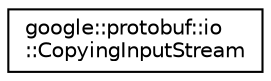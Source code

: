 digraph "类继承关系图"
{
 // LATEX_PDF_SIZE
  edge [fontname="Helvetica",fontsize="10",labelfontname="Helvetica",labelfontsize="10"];
  node [fontname="Helvetica",fontsize="10",shape=record];
  rankdir="LR";
  Node0 [label="google::protobuf::io\l::CopyingInputStream",height=0.2,width=0.4,color="black", fillcolor="white", style="filled",URL="$classgoogle_1_1protobuf_1_1io_1_1CopyingInputStream.html",tooltip=" "];
}
